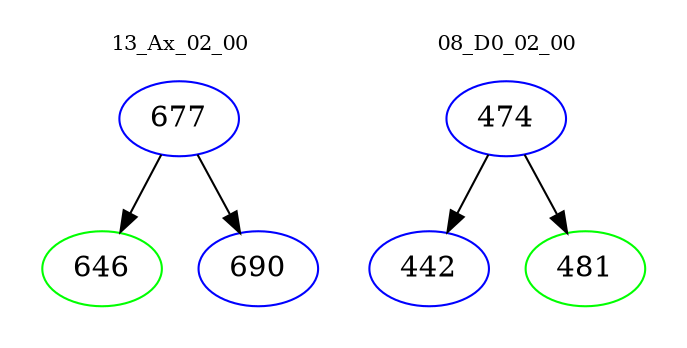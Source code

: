 digraph{
subgraph cluster_0 {
color = white
label = "13_Ax_02_00";
fontsize=10;
T0_677 [label="677", color="blue"]
T0_677 -> T0_646 [color="black"]
T0_646 [label="646", color="green"]
T0_677 -> T0_690 [color="black"]
T0_690 [label="690", color="blue"]
}
subgraph cluster_1 {
color = white
label = "08_D0_02_00";
fontsize=10;
T1_474 [label="474", color="blue"]
T1_474 -> T1_442 [color="black"]
T1_442 [label="442", color="blue"]
T1_474 -> T1_481 [color="black"]
T1_481 [label="481", color="green"]
}
}
